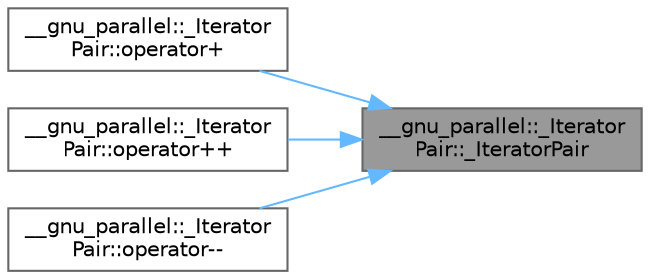digraph "__gnu_parallel::_IteratorPair::_IteratorPair"
{
 // LATEX_PDF_SIZE
  bgcolor="transparent";
  edge [fontname=Helvetica,fontsize=10,labelfontname=Helvetica,labelfontsize=10];
  node [fontname=Helvetica,fontsize=10,shape=box,height=0.2,width=0.4];
  rankdir="RL";
  Node1 [id="Node000001",label="__gnu_parallel::_Iterator\lPair::_IteratorPair",height=0.2,width=0.4,color="gray40", fillcolor="grey60", style="filled", fontcolor="black",tooltip=" "];
  Node1 -> Node2 [id="edge7_Node000001_Node000002",dir="back",color="steelblue1",style="solid",tooltip=" "];
  Node2 [id="Node000002",label="__gnu_parallel::_Iterator\lPair::operator+",height=0.2,width=0.4,color="grey40", fillcolor="white", style="filled",URL="$class____gnu__parallel_1_1___iterator_pair.html#a949a519838ad91994b0add7a04146253",tooltip=" "];
  Node1 -> Node3 [id="edge8_Node000001_Node000003",dir="back",color="steelblue1",style="solid",tooltip=" "];
  Node3 [id="Node000003",label="__gnu_parallel::_Iterator\lPair::operator++",height=0.2,width=0.4,color="grey40", fillcolor="white", style="filled",URL="$class____gnu__parallel_1_1___iterator_pair.html#a51a7456bb4a3264bf4dfffd76d4f754d",tooltip=" "];
  Node1 -> Node4 [id="edge9_Node000001_Node000004",dir="back",color="steelblue1",style="solid",tooltip=" "];
  Node4 [id="Node000004",label="__gnu_parallel::_Iterator\lPair::operator--",height=0.2,width=0.4,color="grey40", fillcolor="white", style="filled",URL="$class____gnu__parallel_1_1___iterator_pair.html#a820638c8bb723bac97bfd0fb5f923f5b",tooltip=" "];
}
